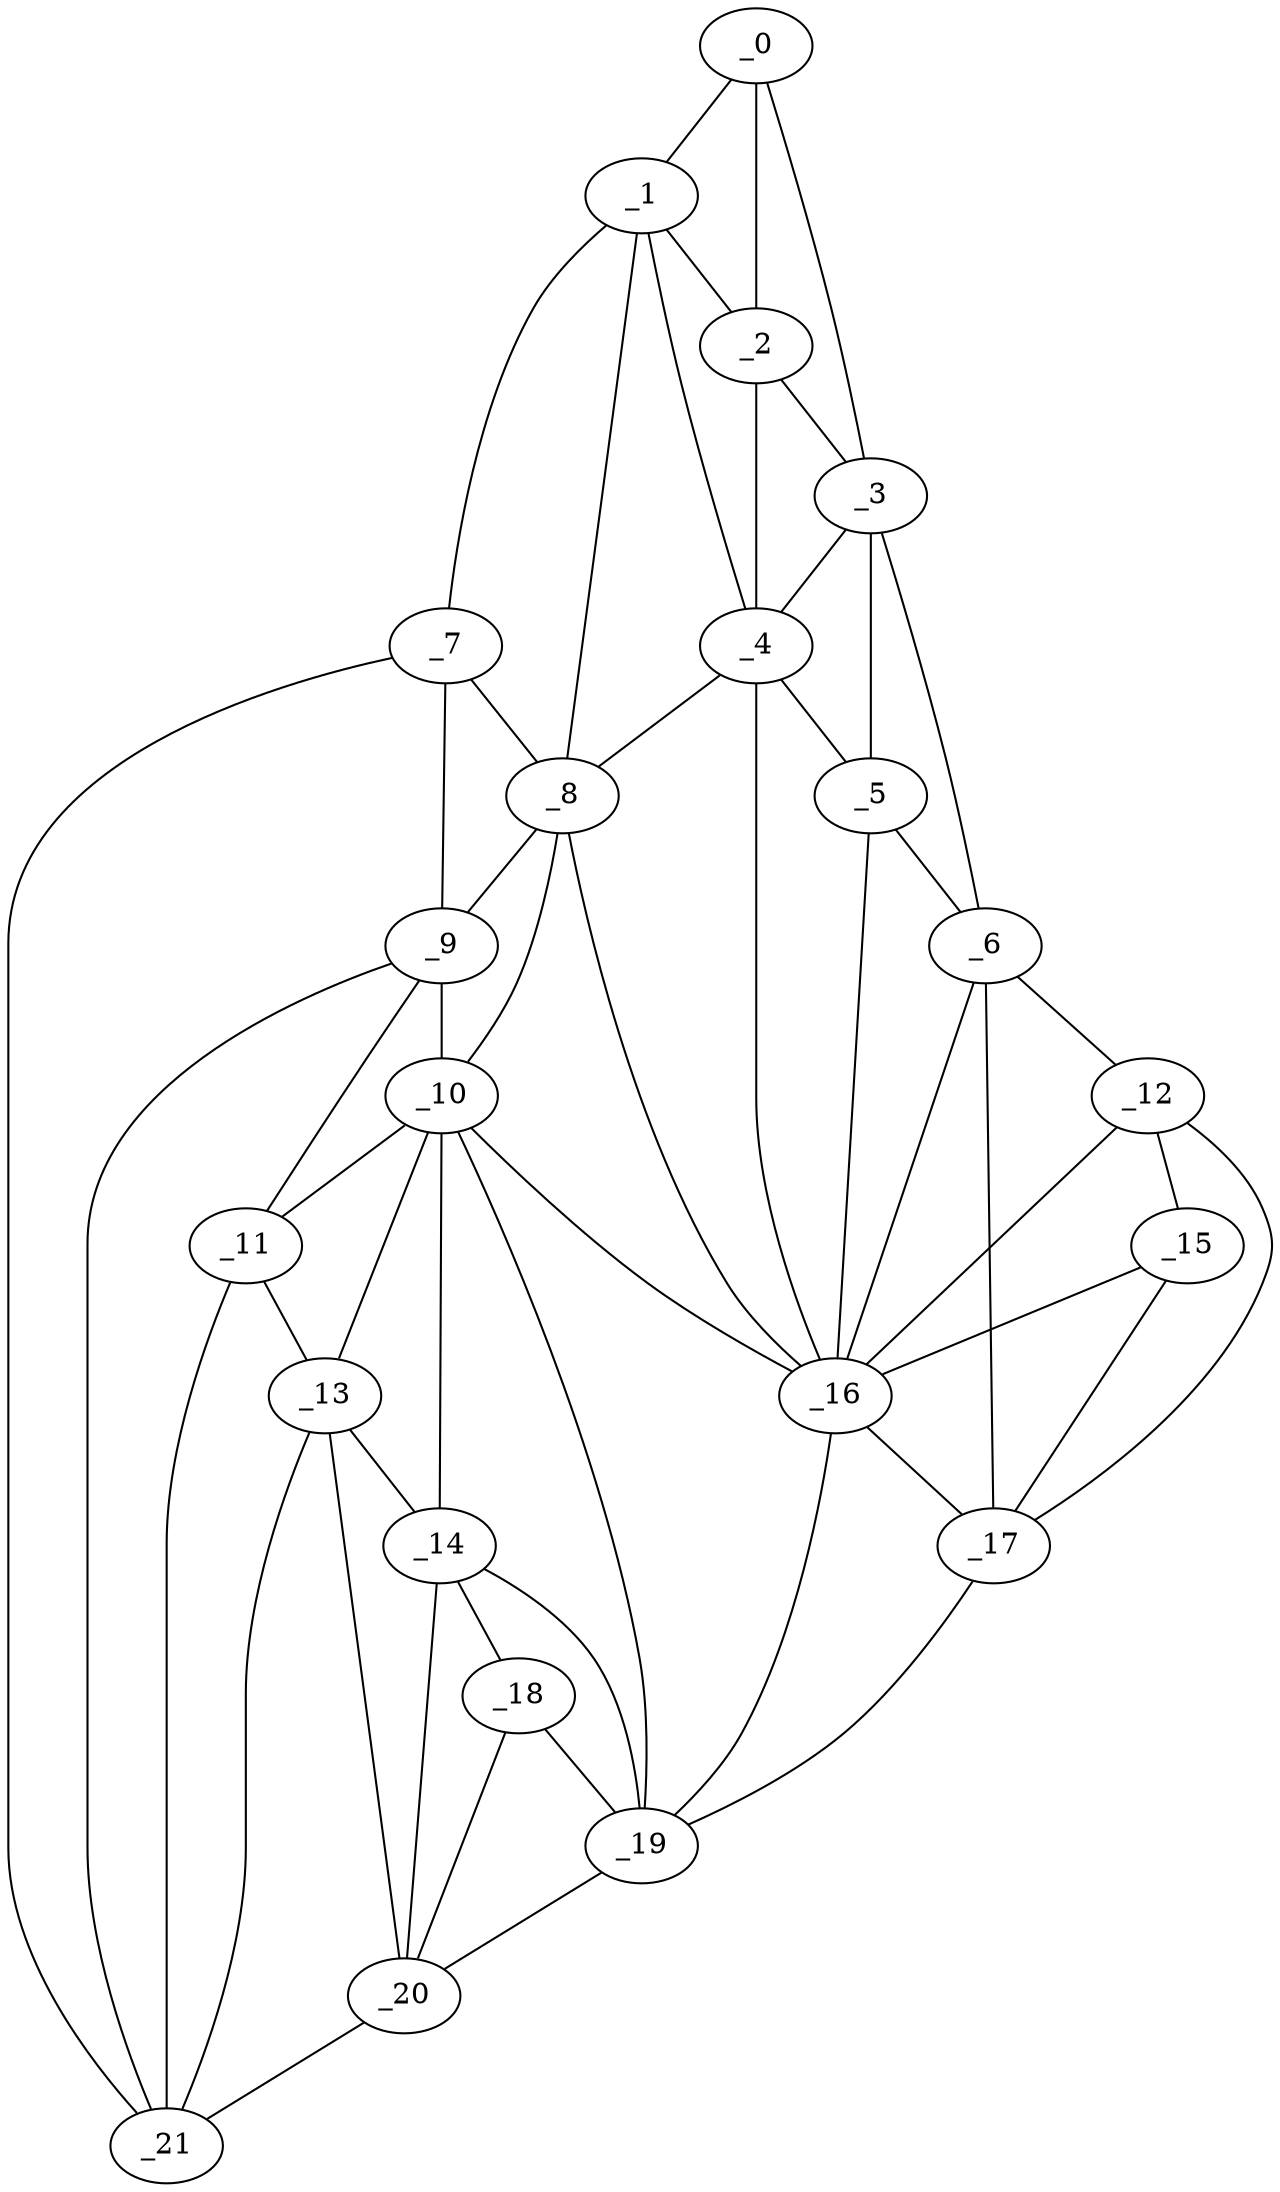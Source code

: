 graph "obj55__300.gxl" {
	_0	 [x=27,
		y=26];
	_1	 [x=27,
		y=52];
	_0 -- _1	 [valence=1];
	_2	 [x=39,
		y=24];
	_0 -- _2	 [valence=2];
	_3	 [x=55,
		y=9];
	_0 -- _3	 [valence=1];
	_1 -- _2	 [valence=1];
	_4	 [x=55,
		y=24];
	_1 -- _4	 [valence=2];
	_7	 [x=75,
		y=103];
	_1 -- _7	 [valence=1];
	_8	 [x=76,
		y=79];
	_1 -- _8	 [valence=2];
	_2 -- _3	 [valence=2];
	_2 -- _4	 [valence=1];
	_3 -- _4	 [valence=2];
	_5	 [x=60,
		y=17];
	_3 -- _5	 [valence=2];
	_6	 [x=74,
		y=8];
	_3 -- _6	 [valence=1];
	_4 -- _5	 [valence=2];
	_4 -- _8	 [valence=1];
	_16	 [x=101,
		y=39];
	_4 -- _16	 [valence=2];
	_5 -- _6	 [valence=2];
	_5 -- _16	 [valence=2];
	_12	 [x=91,
		y=10];
	_6 -- _12	 [valence=2];
	_6 -- _16	 [valence=2];
	_17	 [x=102,
		y=9];
	_6 -- _17	 [valence=1];
	_7 -- _8	 [valence=2];
	_9	 [x=79,
		y=88];
	_7 -- _9	 [valence=2];
	_21	 [x=103,
		y=90];
	_7 -- _21	 [valence=1];
	_8 -- _9	 [valence=2];
	_10	 [x=82,
		y=78];
	_8 -- _10	 [valence=2];
	_8 -- _16	 [valence=1];
	_9 -- _10	 [valence=2];
	_11	 [x=89,
		y=82];
	_9 -- _11	 [valence=1];
	_9 -- _21	 [valence=2];
	_10 -- _11	 [valence=2];
	_13	 [x=92,
		y=80];
	_10 -- _13	 [valence=1];
	_14	 [x=94,
		y=73];
	_10 -- _14	 [valence=2];
	_10 -- _16	 [valence=2];
	_19	 [x=103,
		y=55];
	_10 -- _19	 [valence=2];
	_11 -- _13	 [valence=2];
	_11 -- _21	 [valence=1];
	_15	 [x=100,
		y=17];
	_12 -- _15	 [valence=1];
	_12 -- _16	 [valence=2];
	_12 -- _17	 [valence=1];
	_13 -- _14	 [valence=2];
	_20	 [x=103,
		y=74];
	_13 -- _20	 [valence=2];
	_13 -- _21	 [valence=2];
	_18	 [x=102,
		y=68];
	_14 -- _18	 [valence=2];
	_14 -- _19	 [valence=2];
	_14 -- _20	 [valence=1];
	_15 -- _16	 [valence=2];
	_15 -- _17	 [valence=2];
	_16 -- _17	 [valence=1];
	_16 -- _19	 [valence=1];
	_17 -- _19	 [valence=1];
	_18 -- _19	 [valence=1];
	_18 -- _20	 [valence=2];
	_19 -- _20	 [valence=1];
	_20 -- _21	 [valence=1];
}
